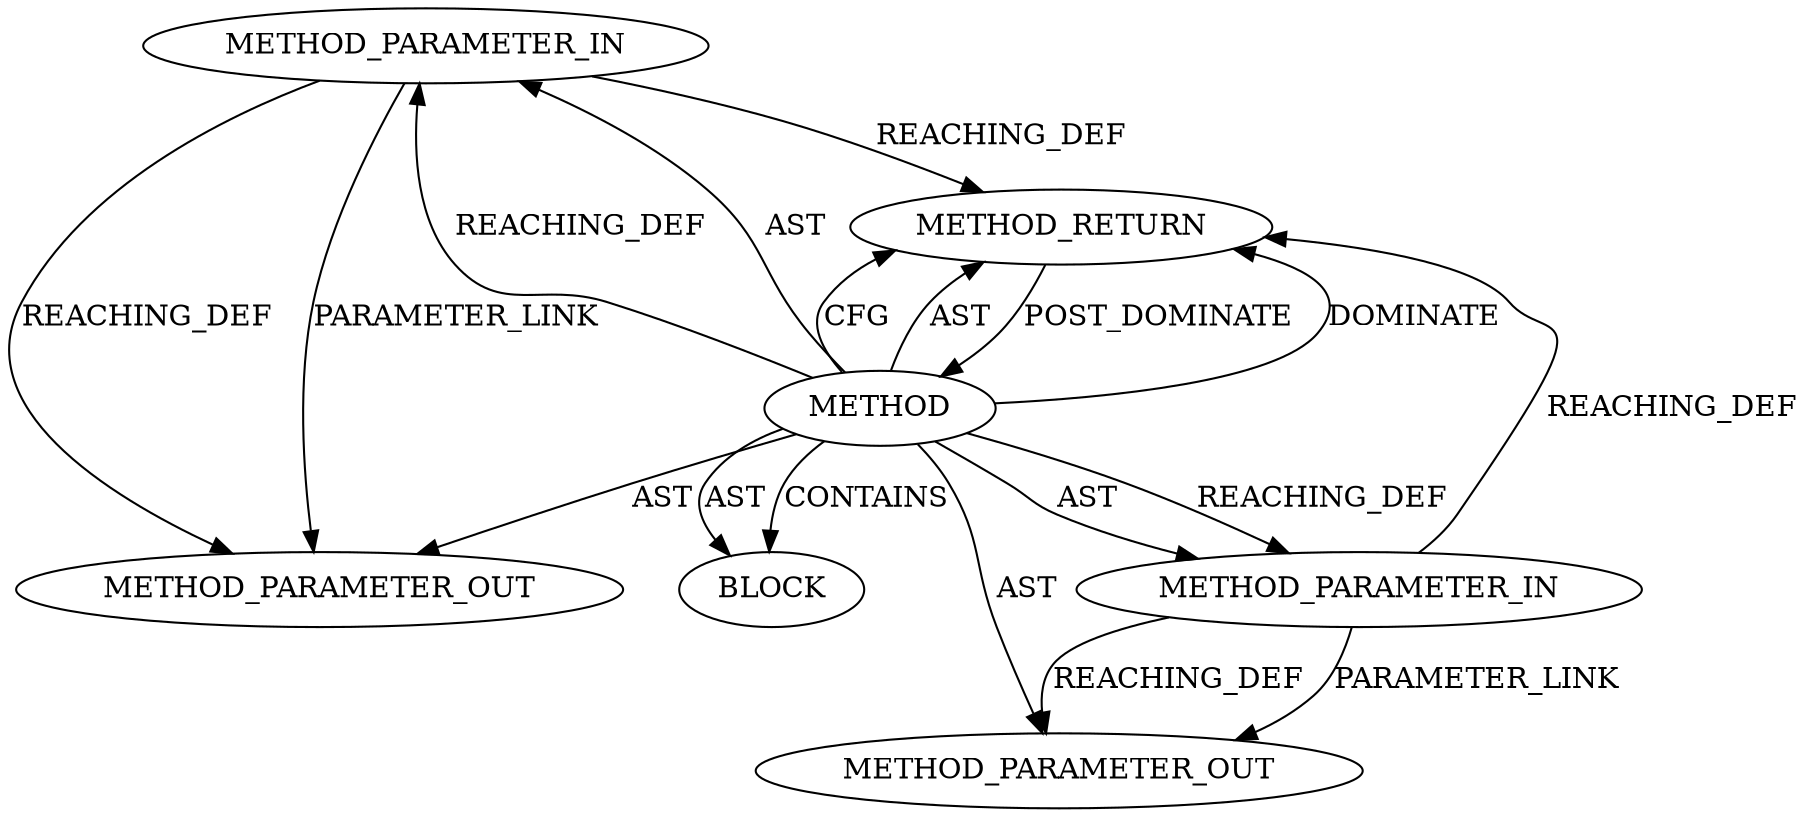 digraph {
  12361 [label=METHOD_PARAMETER_IN ORDER=1 CODE="p1" IS_VARIADIC=false TYPE_FULL_NAME="ANY" EVALUATION_STRATEGY="BY_VALUE" INDEX=1 NAME="p1"]
  12360 [label=METHOD AST_PARENT_TYPE="NAMESPACE_BLOCK" AST_PARENT_FULL_NAME="<global>" ORDER=0 CODE="<empty>" FULL_NAME="crypto_aead_setauthsize" IS_EXTERNAL=true FILENAME="<empty>" SIGNATURE="" NAME="crypto_aead_setauthsize"]
  13393 [label=METHOD_PARAMETER_OUT ORDER=2 CODE="p2" IS_VARIADIC=false TYPE_FULL_NAME="ANY" EVALUATION_STRATEGY="BY_VALUE" INDEX=2 NAME="p2"]
  12362 [label=METHOD_PARAMETER_IN ORDER=2 CODE="p2" IS_VARIADIC=false TYPE_FULL_NAME="ANY" EVALUATION_STRATEGY="BY_VALUE" INDEX=2 NAME="p2"]
  13392 [label=METHOD_PARAMETER_OUT ORDER=1 CODE="p1" IS_VARIADIC=false TYPE_FULL_NAME="ANY" EVALUATION_STRATEGY="BY_VALUE" INDEX=1 NAME="p1"]
  12363 [label=BLOCK ORDER=1 ARGUMENT_INDEX=1 CODE="<empty>" TYPE_FULL_NAME="ANY"]
  12364 [label=METHOD_RETURN ORDER=2 CODE="RET" TYPE_FULL_NAME="ANY" EVALUATION_STRATEGY="BY_VALUE"]
  12360 -> 12362 [label=REACHING_DEF VARIABLE=""]
  12360 -> 12363 [label=CONTAINS ]
  12360 -> 13392 [label=AST ]
  12360 -> 12363 [label=AST ]
  12360 -> 12361 [label=REACHING_DEF VARIABLE=""]
  12360 -> 12362 [label=AST ]
  12361 -> 12364 [label=REACHING_DEF VARIABLE="p1"]
  12360 -> 12361 [label=AST ]
  12360 -> 12364 [label=DOMINATE ]
  12364 -> 12360 [label=POST_DOMINATE ]
  12360 -> 13393 [label=AST ]
  12360 -> 12364 [label=CFG ]
  12362 -> 13393 [label=PARAMETER_LINK ]
  12360 -> 12364 [label=AST ]
  12362 -> 13393 [label=REACHING_DEF VARIABLE="p2"]
  12362 -> 12364 [label=REACHING_DEF VARIABLE="p2"]
  12361 -> 13392 [label=REACHING_DEF VARIABLE="p1"]
  12361 -> 13392 [label=PARAMETER_LINK ]
}
